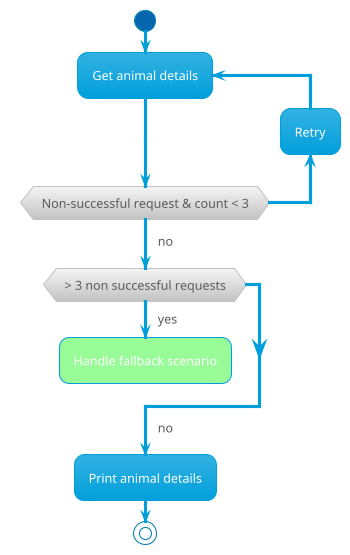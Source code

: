 @startuml
!theme bluegray

start

repeat :Get animal details;
backward:Retry;
repeat while (Non-successful request & count < 3)
->no;
if(> 3 non successful requests) then (yes)
	#palegreen:Handle fallback scenario;
	kill
endif 
->no;
:Print animal details;
stop
@enduml
